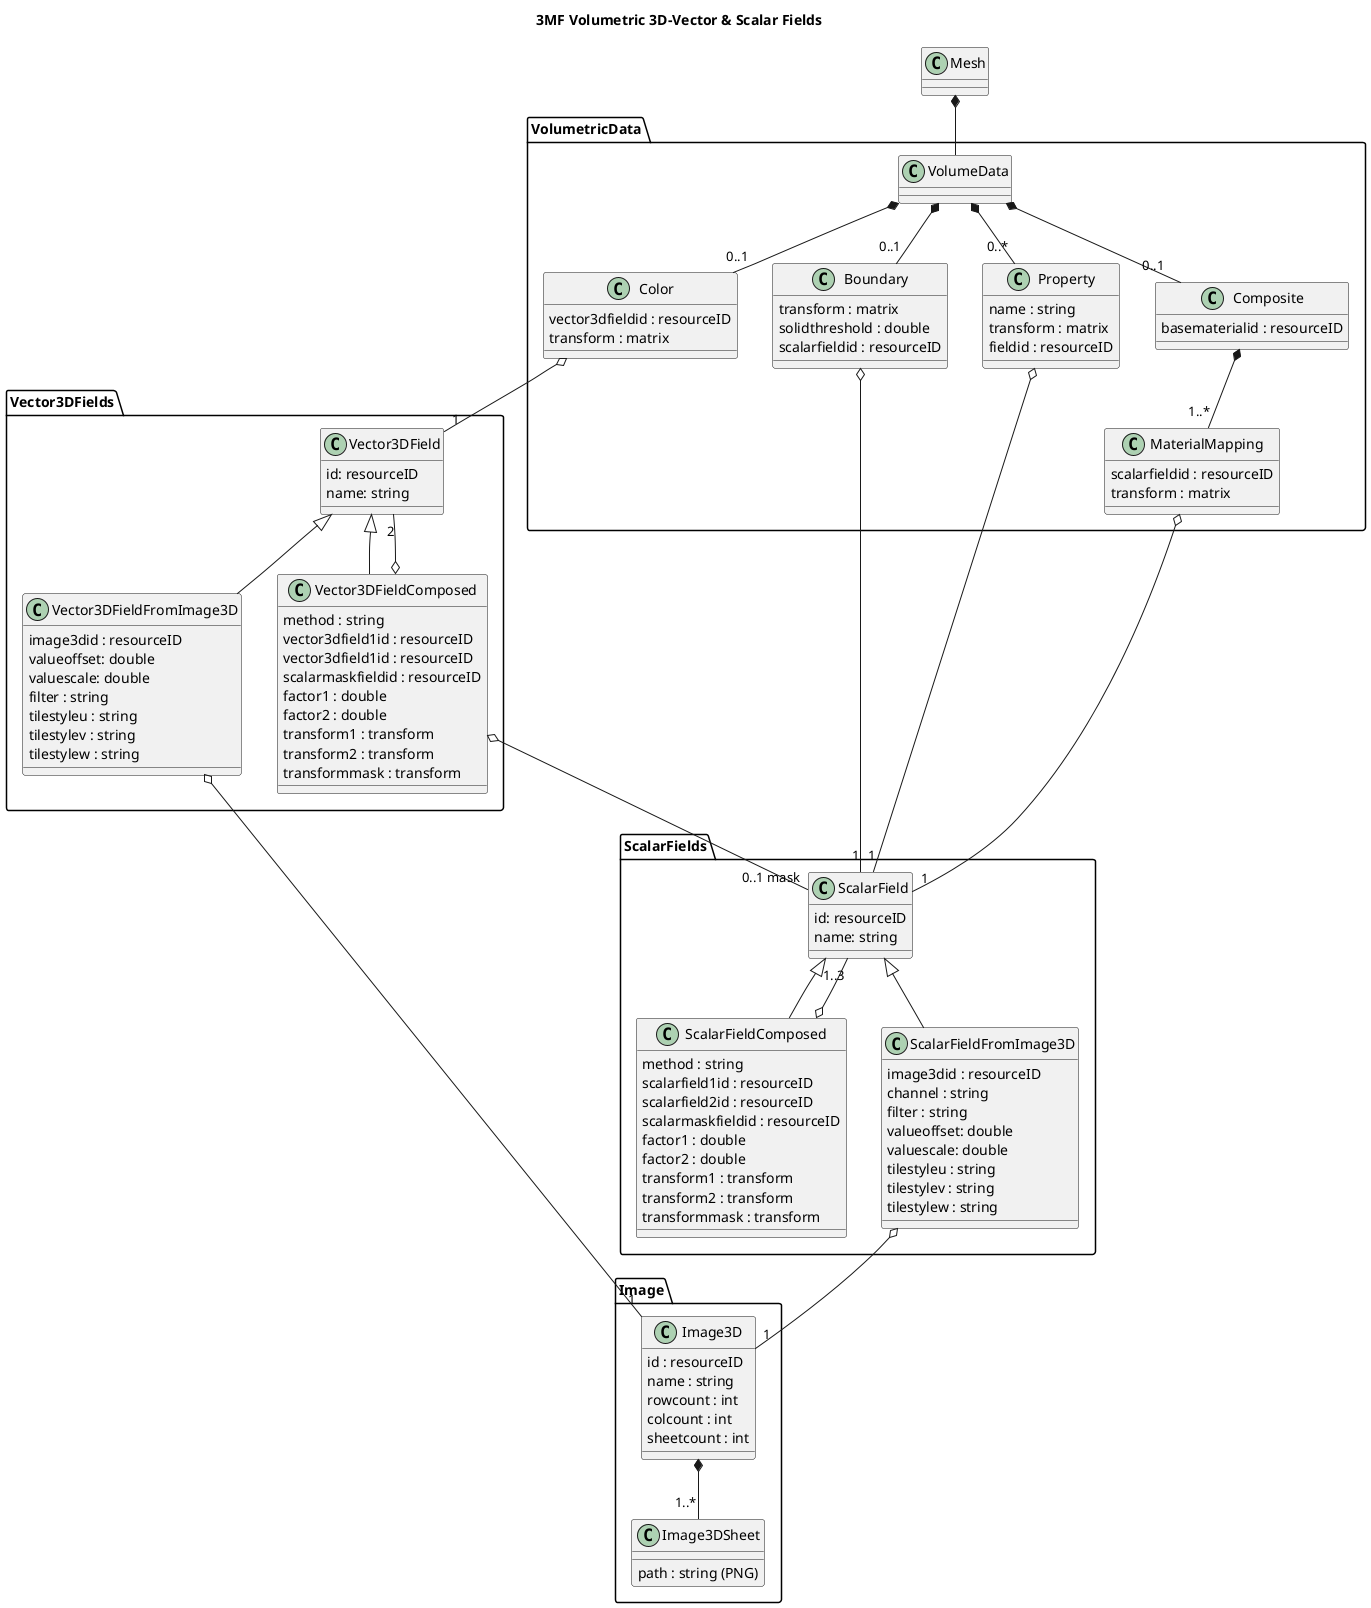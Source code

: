 @startuml

title 3MF Volumetric 3D-Vector & Scalar Fields

package Image
{
    Class Image3D
    {
        id : resourceID
        name : string
        rowcount : int
        colcount : int
        sheetcount : int
    }

    Class Image3DSheet
    {
        path : string (PNG)
    }

    Image3D *-- "1..*" Image3DSheet
}

package ScalarFields
{
    Class ScalarField
    {
        id: resourceID
        name: string
    }

    Class ScalarFieldComposed extends ScalarField
    {
        method : string
        scalarfield1id : resourceID
        scalarfield2id : resourceID
        scalarmaskfieldid : resourceID
        factor1 : double
        factor2 : double
        transform1 : transform
        transform2 : transform
        transformmask : transform
    }

    Class ScalarFieldFromImage3D extends ScalarField
    {
        image3did : resourceID
        channel : string
        filter : string
        valueoffset: double
        valuescale: double
        tilestyleu : string
        tilestylev : string
        tilestylew : string
    }

    ScalarFieldComposed o-- "1..3" ScalarField
    ScalarFieldFromImage3D o-- "1" Image3D
}

package Vector3DFields
{
    Class Vector3DField
    {
        id: resourceID
        name: string
    }

    Class Vector3DFieldComposed extends Vector3DField
    {
        method : string
        vector3dfield1id : resourceID
        vector3dfield1id : resourceID
        scalarmaskfieldid : resourceID
        factor1 : double
        factor2 : double
        transform1 : transform
        transform2 : transform
        transformmask : transform
    }

    Class Vector3DFieldFromImage3D extends Vector3DField
    {
        image3did : resourceID
        valueoffset: double
        valuescale: double
        filter : string
        tilestyleu : string
        tilestylev : string
        tilestylew : string
    }

    Vector3DFieldComposed o-- "2" Vector3DField
    Vector3DFieldComposed o-- "0..1 mask" ScalarField
    Vector3DFieldFromImage3D o-- "1" Image3D
}

package VolumetricData
{
    Class VolumeData

    Class Boundary
    {
        transform : matrix
        solidthreshold : double
        scalarfieldid : resourceID
    }

    Class Color
    {
        vector3dfieldid : resourceID
        transform : matrix
    }

    Class Property
    {
        name : string
        transform : matrix
        fieldid : resourceID
    }

    Class Composite
    {
        basematerialid : resourceID
    }

    Class MaterialMapping
    {
        scalarfieldid : resourceID
        transform : matrix
    }        

    VolumeData *-- "0..1" Boundary
    VolumeData *-- "0..1" Color
    VolumeData *-- "0..*" Property
    VolumeData *-- "0..1" Composite
    Composite *-- "1..*" MaterialMapping

    Boundary o-- "1" ScalarField
    Color o-- "1" Vector3DField
    Property o-- "1" ScalarField
    MaterialMapping o-- "1" ScalarField
}

Class Mesh
Mesh *-- VolumeData

@enduml
